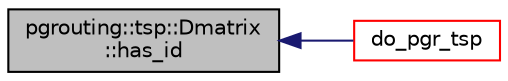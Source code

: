 digraph "pgrouting::tsp::Dmatrix::has_id"
{
  edge [fontname="Helvetica",fontsize="10",labelfontname="Helvetica",labelfontsize="10"];
  node [fontname="Helvetica",fontsize="10",shape=record];
  rankdir="LR";
  Node47 [label="pgrouting::tsp::Dmatrix\l::has_id",height=0.2,width=0.4,color="black", fillcolor="grey75", style="filled", fontcolor="black"];
  Node47 -> Node48 [dir="back",color="midnightblue",fontsize="10",style="solid",fontname="Helvetica"];
  Node48 [label="do_pgr_tsp",height=0.2,width=0.4,color="red", fillcolor="white", style="filled",URL="$newTSP__driver_8h.html#af0938bea88cf9303e4085f0b6cb2ec29"];
}

